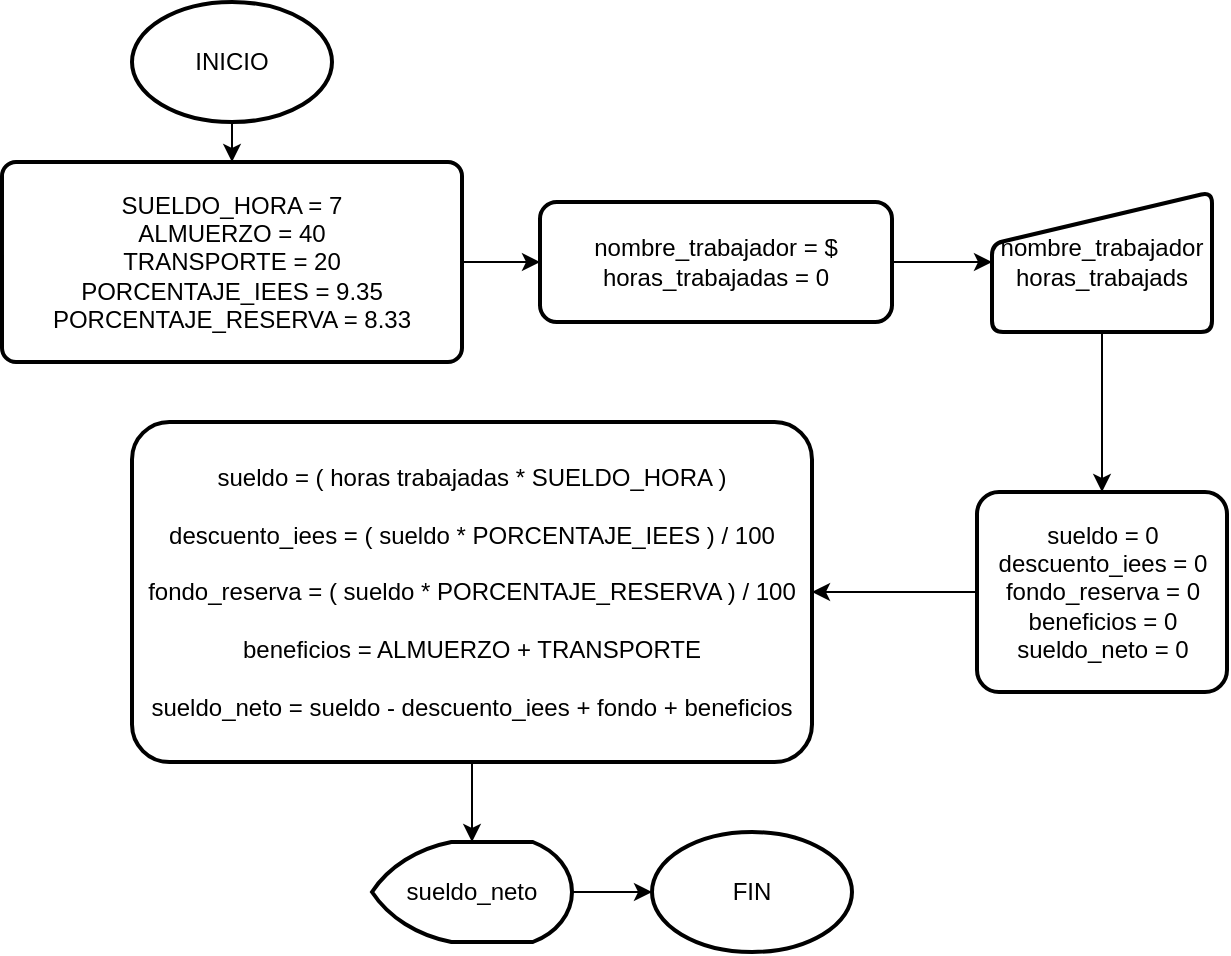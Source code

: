 <mxfile version="14.6.13" type="device"><diagram id="V2HHN2GxttATDEpG73eu" name="Página-1"><mxGraphModel dx="1422" dy="822" grid="1" gridSize="10" guides="1" tooltips="1" connect="1" arrows="1" fold="1" page="1" pageScale="1" pageWidth="827" pageHeight="1169" math="0" shadow="0"><root><mxCell id="0"/><mxCell id="1" parent="0"/><mxCell id="02uKfnhHf2qJB0OqZFOA-3" style="edgeStyle=orthogonalEdgeStyle;rounded=0;orthogonalLoop=1;jettySize=auto;html=1;" edge="1" parent="1" source="02uKfnhHf2qJB0OqZFOA-1" target="02uKfnhHf2qJB0OqZFOA-2"><mxGeometry relative="1" as="geometry"/></mxCell><mxCell id="02uKfnhHf2qJB0OqZFOA-1" value="INICIO" style="strokeWidth=2;html=1;shape=mxgraph.flowchart.start_1;whiteSpace=wrap;" vertex="1" parent="1"><mxGeometry x="90" y="30" width="100" height="60" as="geometry"/></mxCell><mxCell id="02uKfnhHf2qJB0OqZFOA-5" value="" style="edgeStyle=orthogonalEdgeStyle;rounded=0;orthogonalLoop=1;jettySize=auto;html=1;" edge="1" parent="1" source="02uKfnhHf2qJB0OqZFOA-2" target="02uKfnhHf2qJB0OqZFOA-4"><mxGeometry relative="1" as="geometry"/></mxCell><mxCell id="02uKfnhHf2qJB0OqZFOA-2" value="SUELDO_HORA = 7&lt;br&gt;ALMUERZO = 40&lt;br&gt;TRANSPORTE = 20&lt;br&gt;PORCENTAJE_IEES = 9.35&lt;br&gt;PORCENTAJE_RESERVA = 8.33" style="rounded=1;whiteSpace=wrap;html=1;absoluteArcSize=1;arcSize=14;strokeWidth=2;" vertex="1" parent="1"><mxGeometry x="25" y="110" width="230" height="100" as="geometry"/></mxCell><mxCell id="02uKfnhHf2qJB0OqZFOA-7" style="edgeStyle=orthogonalEdgeStyle;rounded=0;orthogonalLoop=1;jettySize=auto;html=1;" edge="1" parent="1" source="02uKfnhHf2qJB0OqZFOA-4" target="02uKfnhHf2qJB0OqZFOA-6"><mxGeometry relative="1" as="geometry"/></mxCell><mxCell id="02uKfnhHf2qJB0OqZFOA-4" value="nombre_trabajador = $&lt;br&gt;horas_trabajadas = 0" style="whiteSpace=wrap;html=1;rounded=1;strokeWidth=2;arcSize=14;" vertex="1" parent="1"><mxGeometry x="294" y="130" width="176" height="60" as="geometry"/></mxCell><mxCell id="02uKfnhHf2qJB0OqZFOA-9" value="" style="edgeStyle=orthogonalEdgeStyle;rounded=0;orthogonalLoop=1;jettySize=auto;html=1;" edge="1" parent="1" source="02uKfnhHf2qJB0OqZFOA-6" target="02uKfnhHf2qJB0OqZFOA-8"><mxGeometry relative="1" as="geometry"/></mxCell><mxCell id="02uKfnhHf2qJB0OqZFOA-6" value="nombre_trabajador&lt;br&gt;horas_trabajads" style="html=1;strokeWidth=2;shape=manualInput;whiteSpace=wrap;rounded=1;size=26;arcSize=11;" vertex="1" parent="1"><mxGeometry x="520" y="125" width="110" height="70" as="geometry"/></mxCell><mxCell id="02uKfnhHf2qJB0OqZFOA-11" value="" style="edgeStyle=orthogonalEdgeStyle;rounded=0;orthogonalLoop=1;jettySize=auto;html=1;" edge="1" parent="1" source="02uKfnhHf2qJB0OqZFOA-8" target="02uKfnhHf2qJB0OqZFOA-10"><mxGeometry relative="1" as="geometry"/></mxCell><mxCell id="02uKfnhHf2qJB0OqZFOA-8" value="sueldo = 0&lt;br&gt;descuento_iees = 0&lt;br&gt;fondo_reserva = 0&lt;br&gt;beneficios = 0&lt;br&gt;sueldo_neto = 0" style="whiteSpace=wrap;html=1;rounded=1;strokeWidth=2;arcSize=11;" vertex="1" parent="1"><mxGeometry x="512.5" y="275" width="125" height="100" as="geometry"/></mxCell><mxCell id="02uKfnhHf2qJB0OqZFOA-13" style="edgeStyle=orthogonalEdgeStyle;rounded=0;orthogonalLoop=1;jettySize=auto;html=1;" edge="1" parent="1" source="02uKfnhHf2qJB0OqZFOA-10" target="02uKfnhHf2qJB0OqZFOA-12"><mxGeometry relative="1" as="geometry"/></mxCell><mxCell id="02uKfnhHf2qJB0OqZFOA-10" value="sueldo = ( horas trabajadas * SUELDO_HORA )&lt;br&gt;&lt;br&gt;descuento_iees = ( sueldo * PORCENTAJE_IEES ) / 100&lt;br&gt;&lt;br&gt;fondo_reserva = ( sueldo * PORCENTAJE_RESERVA ) / 100&lt;br&gt;&lt;br&gt;beneficios = ALMUERZO + TRANSPORTE&lt;br&gt;&lt;br&gt;sueldo_neto = sueldo - descuento_iees + fondo + beneficios" style="whiteSpace=wrap;html=1;rounded=1;strokeWidth=2;arcSize=11;" vertex="1" parent="1"><mxGeometry x="90" y="240" width="340" height="170" as="geometry"/></mxCell><mxCell id="02uKfnhHf2qJB0OqZFOA-18" style="edgeStyle=orthogonalEdgeStyle;rounded=0;orthogonalLoop=1;jettySize=auto;html=1;" edge="1" parent="1" source="02uKfnhHf2qJB0OqZFOA-12" target="02uKfnhHf2qJB0OqZFOA-17"><mxGeometry relative="1" as="geometry"/></mxCell><mxCell id="02uKfnhHf2qJB0OqZFOA-12" value="sueldo_neto" style="strokeWidth=2;html=1;shape=mxgraph.flowchart.display;whiteSpace=wrap;" vertex="1" parent="1"><mxGeometry x="210" y="450" width="100" height="50" as="geometry"/></mxCell><mxCell id="02uKfnhHf2qJB0OqZFOA-17" value="FIN" style="strokeWidth=2;html=1;shape=mxgraph.flowchart.start_1;whiteSpace=wrap;" vertex="1" parent="1"><mxGeometry x="350" y="445" width="100" height="60" as="geometry"/></mxCell></root></mxGraphModel></diagram></mxfile>
